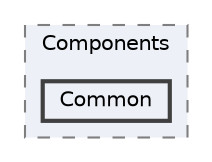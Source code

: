 digraph "Flakkari/Engine/EntityComponentSystem/Components/Common"
{
 // LATEX_PDF_SIZE
  bgcolor="transparent";
  edge [fontname=Helvetica,fontsize=10,labelfontname=Helvetica,labelfontsize=10];
  node [fontname=Helvetica,fontsize=10,shape=box,height=0.2,width=0.4];
  compound=true
  subgraph clusterdir_6b151d91432e5e3a835f5b0d29761f9f {
    graph [ bgcolor="#edf0f7", pencolor="grey50", label="Components", fontname=Helvetica,fontsize=10 style="filled,dashed", URL="dir_6b151d91432e5e3a835f5b0d29761f9f.html",tooltip=""]
  dir_aaa58dc6b360614d27e0acb7167682cd [label="Common", fillcolor="#edf0f7", color="grey25", style="filled,bold", URL="dir_aaa58dc6b360614d27e0acb7167682cd.html",tooltip=""];
  }
}
